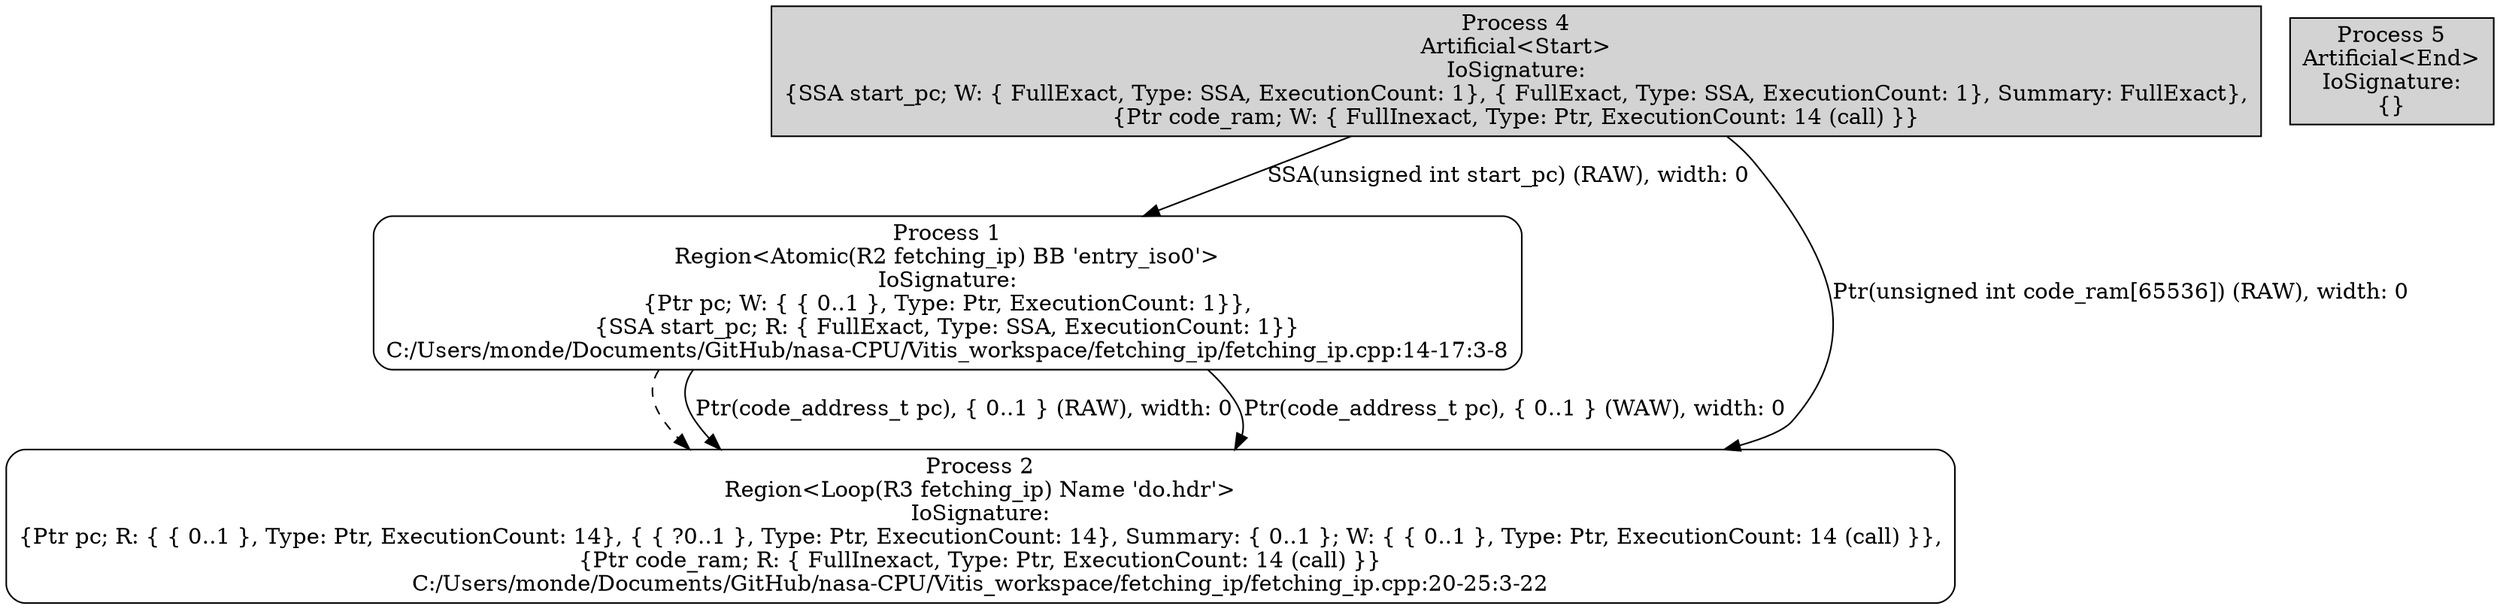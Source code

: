 digraph G {
0[label="Process 1
Region<Atomic(R2 fetching_ip) BB 'entry_iso0'>
IoSignature:
{Ptr pc; W: { { 0..1 }, Type: Ptr, ExecutionCount: 1}},
{SSA start_pc; R: { FullExact, Type: SSA, ExecutionCount: 1}}
C:/Users/monde/Documents/GitHub/nasa-CPU/Vitis_workspace/fetching_ip/fetching_ip.cpp:14-17:3-8", style="rounded", shape="box"];
1[label="Process 2
Region<Loop(R3 fetching_ip) Name 'do.hdr'>
IoSignature:
{Ptr pc; R: { { 0..1 }, Type: Ptr, ExecutionCount: 14}, { { ?0..1 }, Type: Ptr, ExecutionCount: 14}, Summary: { 0..1 }; W: { { 0..1 }, Type: Ptr, ExecutionCount: 14 (call) }},
{Ptr code_ram; R: { FullInexact, Type: Ptr, ExecutionCount: 14 (call) }}
C:/Users/monde/Documents/GitHub/nasa-CPU/Vitis_workspace/fetching_ip/fetching_ip.cpp:20-25:3-22", style="rounded", shape="box"];
2[label="Process 4
Artificial<Start>
IoSignature:
{SSA start_pc; W: { FullExact, Type: SSA, ExecutionCount: 1}, { FullExact, Type: SSA, ExecutionCount: 1}, Summary: FullExact},
{Ptr code_ram; W: { FullInexact, Type: Ptr, ExecutionCount: 14 (call) }}", style="filled" shape="box" fillcolor="lightgrey"];
3[label="Process 5
Artificial<End>
IoSignature:
{}", style="filled" shape="box" fillcolor="lightgrey"];
0->1 [style="dashed"];
0->1 [label="Ptr(code_address_t pc), { 0..1 } (RAW), width: 0"];
0->1 [label="Ptr(code_address_t pc), { 0..1 } (WAW), width: 0"];
2->0 [label="SSA(unsigned int start_pc) (RAW), width: 0"];
2->1 [label="Ptr(unsigned int code_ram[65536]) (RAW), width: 0"];
}
